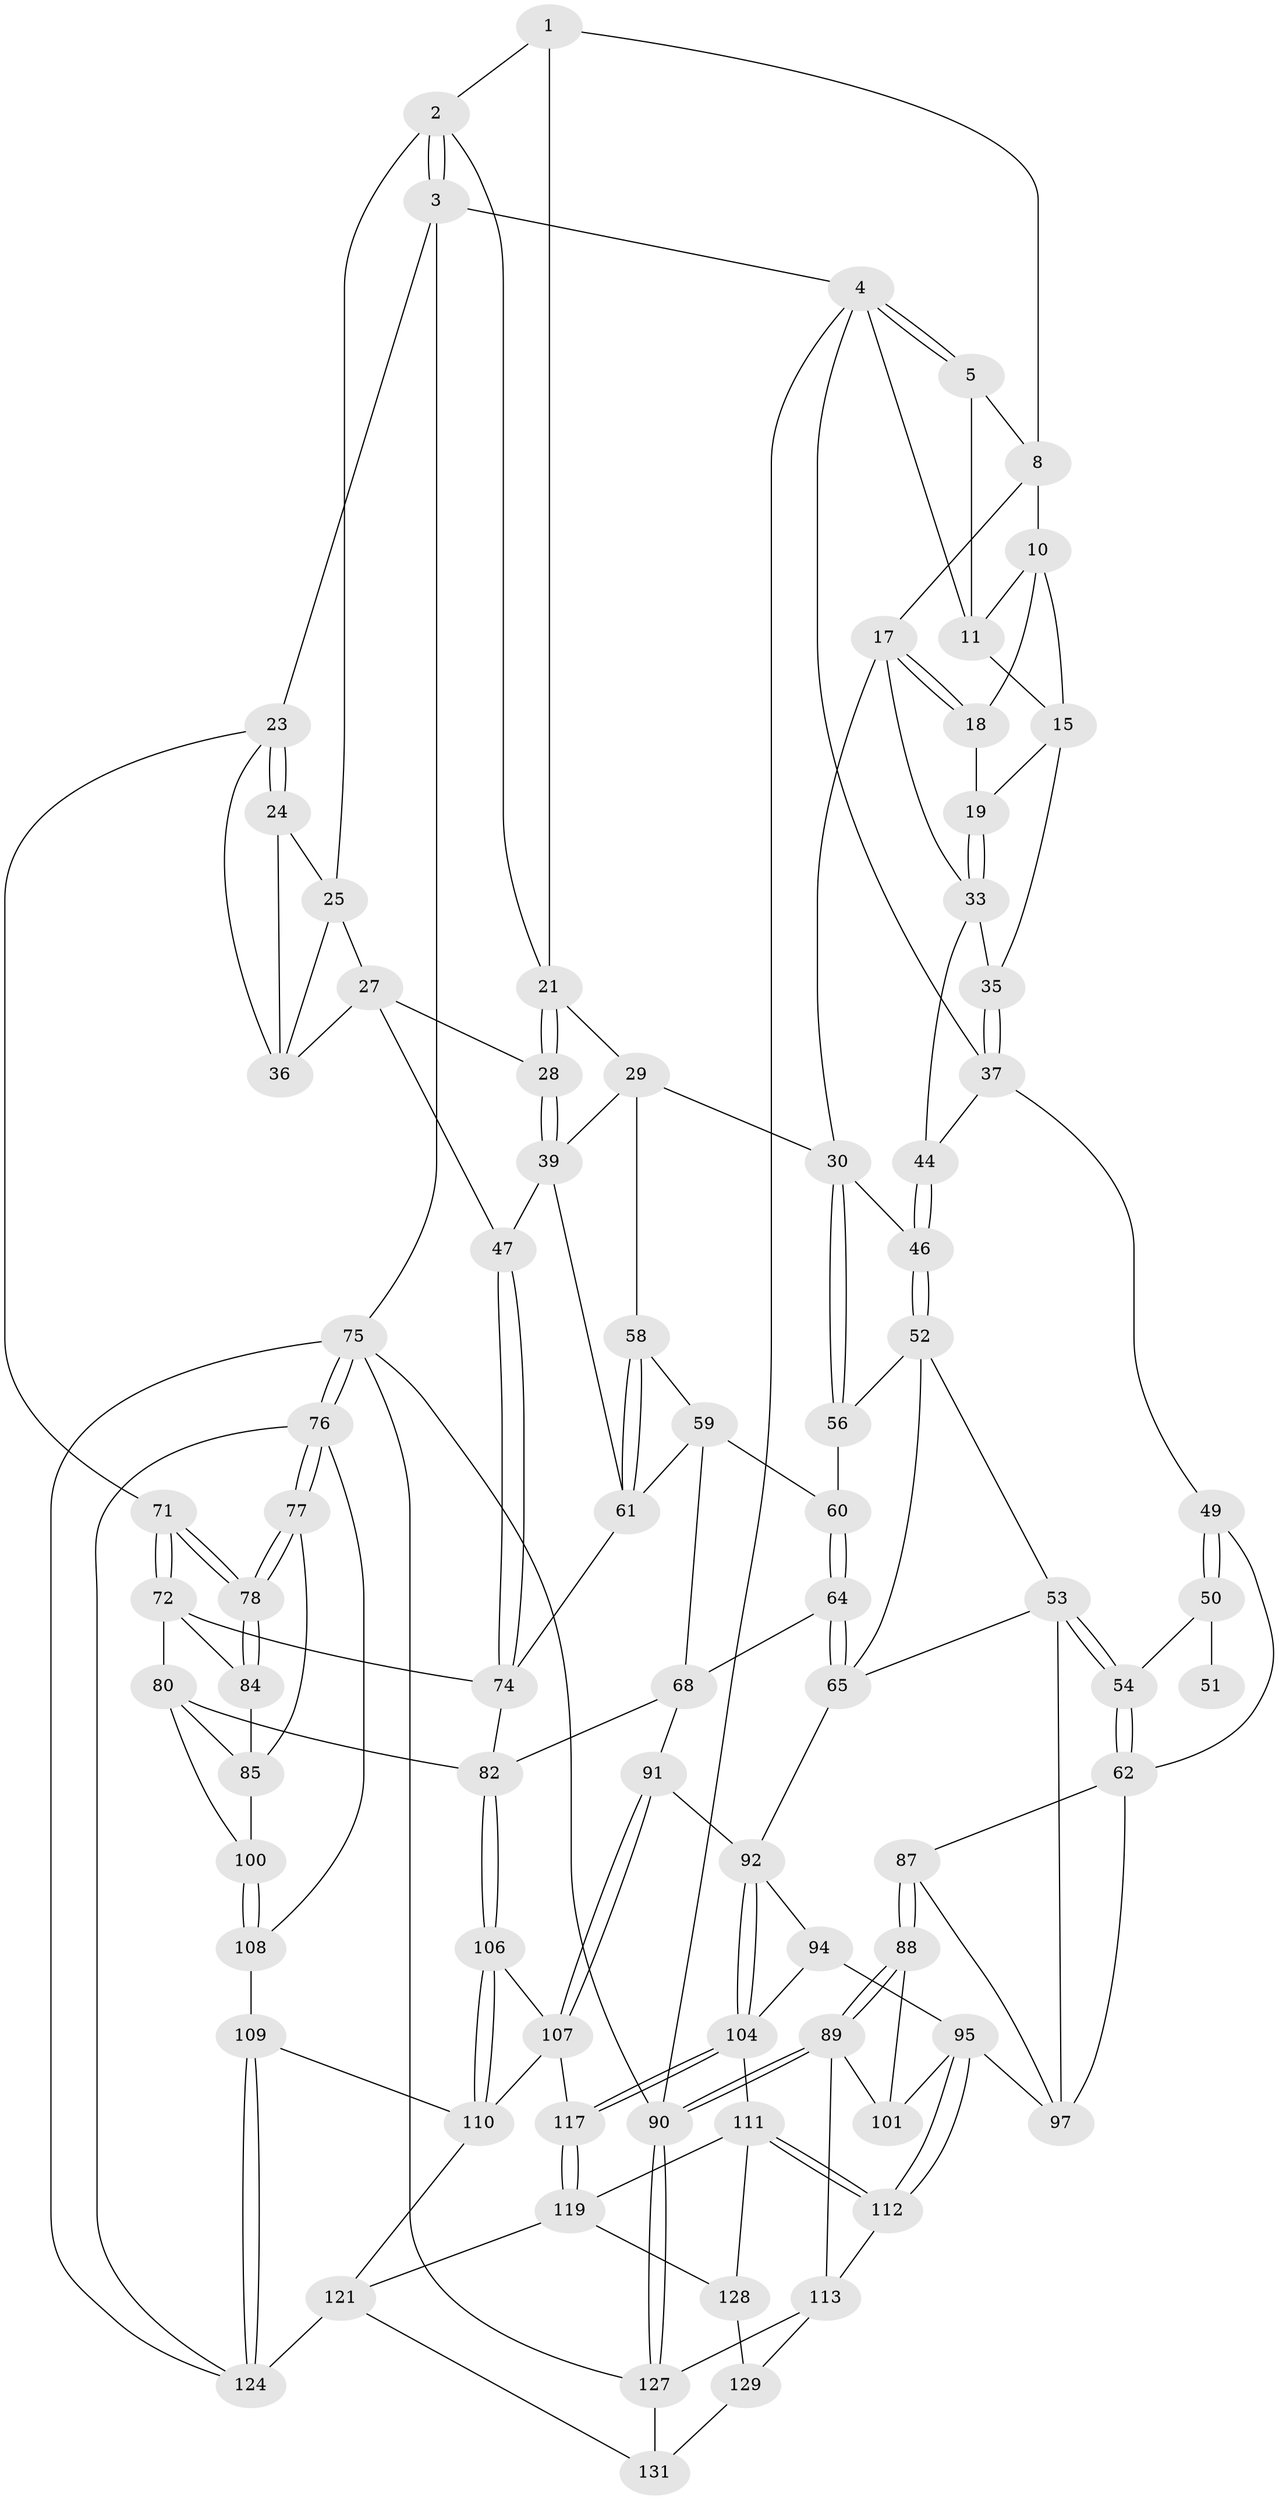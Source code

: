 // Generated by graph-tools (version 1.1) at 2025/52/02/27/25 19:52:38]
// undirected, 82 vertices, 184 edges
graph export_dot {
graph [start="1"]
  node [color=gray90,style=filled];
  1 [pos="+0.7323520444550397+0",super="+7"];
  2 [pos="+1+0",super="+20"];
  3 [pos="+1+0"];
  4 [pos="+0+0",super="+13"];
  5 [pos="+0.22322963901051726+0",super="+6"];
  8 [pos="+0.5102450387097612+0.0784676054195477",super="+9"];
  10 [pos="+0.27606282603628773+0",super="+14"];
  11 [pos="+0.22771071806237408+0",super="+12"];
  15 [pos="+0.22482226530574645+0.09572445588987416",super="+16"];
  17 [pos="+0.3794723471240778+0.21030275483461475",super="+32"];
  18 [pos="+0.29708647095623514+0.1423743389535255"];
  19 [pos="+0.24124697512754326+0.17834096502612662"];
  21 [pos="+0.6606449449802859+0.14485126359351916",super="+22"];
  23 [pos="+1+0",super="+41"];
  24 [pos="+0.8776322783831204+0.16323082535591202"];
  25 [pos="+0.7562134782900429+0.11278151878105985",super="+26"];
  27 [pos="+0.7736181051582943+0.2672128180470869",super="+43"];
  28 [pos="+0.7346465736035831+0.2812619414182434"];
  29 [pos="+0.5397817326518387+0.2733508300405382",super="+40"];
  30 [pos="+0.4115590258360586+0.28533183958762165",super="+31"];
  33 [pos="+0.2230623322316413+0.212234496183978",super="+34"];
  35 [pos="+0.12616527999697058+0.18340486129117772"];
  36 [pos="+0.8318082913551288+0.23605231989960623",super="+42"];
  37 [pos="+0+0.2646740133273007",super="+38"];
  39 [pos="+0.7285429304840574+0.2923136029598857",super="+48"];
  44 [pos="+0.18829684434543104+0.3250010709130976",super="+45"];
  46 [pos="+0.21274596831879994+0.34491595240415684"];
  47 [pos="+0.8724189138271171+0.3937931606101498"];
  49 [pos="+0+0.528808360093328"];
  50 [pos="+0.06013905076709676+0.40176836226806323",super="+55"];
  51 [pos="+0.10801061921150251+0.3705801333764339"];
  52 [pos="+0.21561221082408683+0.3570409484756683",super="+57"];
  53 [pos="+0.21316426069329616+0.3990988872547072",super="+70"];
  54 [pos="+0.12522532916856707+0.504049983365793"];
  56 [pos="+0.4046315115815907+0.3667440281191963"];
  58 [pos="+0.5853436172890624+0.35837766778156044"];
  59 [pos="+0.5735422159278463+0.3947253682343568",super="+67"];
  60 [pos="+0.5289547348924134+0.4202617636757939"];
  61 [pos="+0.7130369015428454+0.41966558959729533",super="+69"];
  62 [pos="+0.1106023098455544+0.5374499689476344",super="+63"];
  64 [pos="+0.48927691455466604+0.49347476699854426"];
  65 [pos="+0.46282313244989975+0.5086085632515391",super="+66"];
  68 [pos="+0.6108209955248017+0.5021113621656403",super="+86"];
  71 [pos="+1+0.30344818497868215"];
  72 [pos="+0.8947766365481888+0.4181349852745723",super="+73"];
  74 [pos="+0.8747563912696796+0.3990957411356078",super="+79"];
  75 [pos="+1+1",super="+130"];
  76 [pos="+1+0.7310779289088719",super="+115"];
  77 [pos="+1+0.6313544293002895"];
  78 [pos="+1+0.440742462573903"];
  80 [pos="+0.7941452670880178+0.5350709204834457",super="+81"];
  82 [pos="+0.7272258011646193+0.5501857008177354",super="+83"];
  84 [pos="+0.9219072640434594+0.48065570982080585"];
  85 [pos="+0.9168660990904308+0.5238171036356922",super="+98"];
  87 [pos="+0+0.7501668961326734",super="+103"];
  88 [pos="+0+0.7948928098032739",super="+102"];
  89 [pos="+0+0.957340084910701",super="+114"];
  90 [pos="+0+1"];
  91 [pos="+0.6000573747549708+0.6029600340673449"];
  92 [pos="+0.5494833596502459+0.619731362782972",super="+93"];
  94 [pos="+0.4167207030231376+0.6037688129879805"];
  95 [pos="+0.3859317655543706+0.6164483676610968",super="+96"];
  97 [pos="+0.29402778021037673+0.5418874914022739",super="+99"];
  100 [pos="+0.8984834645867615+0.621538107694918"];
  101 [pos="+0.3026521762912354+0.7043895989542984"];
  104 [pos="+0.5105942242942951+0.70206554998288",super="+105"];
  106 [pos="+0.7632350112221362+0.6827386948816285"];
  107 [pos="+0.6427307818482065+0.6931305253485618",super="+116"];
  108 [pos="+0.8799709363486522+0.6991768119463414"];
  109 [pos="+0.8003696087018486+0.7247229009562951"];
  110 [pos="+0.7929213384931412+0.7243227650104207",super="+118"];
  111 [pos="+0.45572109866757693+0.7672193284762598",super="+120"];
  112 [pos="+0.4359263974652725+0.7623732514535249"];
  113 [pos="+0.33428463222931387+0.7695651959522324",super="+126"];
  117 [pos="+0.6242029606200432+0.7431932971400314"];
  119 [pos="+0.6110368253552096+0.7831486520177037",super="+123"];
  121 [pos="+0.7307266836885723+0.8326250583622389",super="+122"];
  124 [pos="+0.897201172086129+0.896493372018966",super="+125"];
  127 [pos="+0.21835506852556852+1",super="+132"];
  128 [pos="+0.4797409926516283+0.8376771864540883"];
  129 [pos="+0.41509349039848303+0.9317897533319259"];
  131 [pos="+0.6371756746816725+0.9837467899084369"];
  1 -- 2;
  1 -- 8;
  1 -- 21;
  2 -- 3;
  2 -- 3;
  2 -- 25;
  2 -- 21;
  3 -- 4;
  3 -- 23;
  3 -- 75;
  4 -- 5;
  4 -- 5;
  4 -- 90;
  4 -- 11;
  4 -- 37;
  5 -- 11;
  5 -- 8;
  8 -- 17;
  8 -- 10;
  10 -- 11;
  10 -- 18;
  10 -- 15;
  11 -- 15;
  15 -- 19;
  15 -- 35;
  17 -- 18;
  17 -- 18;
  17 -- 33;
  17 -- 30;
  18 -- 19;
  19 -- 33;
  19 -- 33;
  21 -- 28;
  21 -- 28;
  21 -- 29;
  23 -- 24;
  23 -- 24;
  23 -- 36;
  23 -- 71;
  24 -- 25;
  24 -- 36;
  25 -- 27;
  25 -- 36;
  27 -- 28;
  27 -- 47;
  27 -- 36;
  28 -- 39;
  28 -- 39;
  29 -- 30;
  29 -- 58;
  29 -- 39;
  30 -- 56;
  30 -- 56;
  30 -- 46;
  33 -- 35;
  33 -- 44;
  35 -- 37;
  35 -- 37;
  37 -- 49;
  37 -- 44;
  39 -- 61;
  39 -- 47;
  44 -- 46;
  44 -- 46;
  46 -- 52;
  46 -- 52;
  47 -- 74;
  47 -- 74;
  49 -- 50;
  49 -- 50;
  49 -- 62;
  50 -- 51 [weight=2];
  50 -- 54;
  52 -- 53;
  52 -- 56;
  52 -- 65;
  53 -- 54;
  53 -- 54;
  53 -- 65;
  53 -- 97;
  54 -- 62;
  54 -- 62;
  56 -- 60;
  58 -- 59;
  58 -- 61;
  58 -- 61;
  59 -- 60;
  59 -- 68;
  59 -- 61;
  60 -- 64;
  60 -- 64;
  61 -- 74;
  62 -- 97;
  62 -- 87;
  64 -- 65;
  64 -- 65;
  64 -- 68;
  65 -- 92;
  68 -- 82;
  68 -- 91;
  71 -- 72;
  71 -- 72;
  71 -- 78;
  71 -- 78;
  72 -- 84;
  72 -- 74;
  72 -- 80;
  74 -- 82;
  75 -- 76;
  75 -- 76;
  75 -- 90;
  75 -- 124;
  75 -- 127;
  76 -- 77;
  76 -- 77;
  76 -- 108;
  76 -- 124;
  77 -- 78;
  77 -- 78;
  77 -- 85;
  78 -- 84;
  78 -- 84;
  80 -- 85;
  80 -- 82;
  80 -- 100;
  82 -- 106;
  82 -- 106;
  84 -- 85;
  85 -- 100;
  87 -- 88 [weight=2];
  87 -- 88;
  87 -- 97;
  88 -- 89;
  88 -- 89;
  88 -- 101;
  89 -- 90;
  89 -- 90;
  89 -- 101;
  89 -- 113;
  90 -- 127;
  90 -- 127;
  91 -- 92;
  91 -- 107;
  91 -- 107;
  92 -- 104;
  92 -- 104;
  92 -- 94;
  94 -- 95;
  94 -- 104;
  95 -- 112;
  95 -- 112;
  95 -- 97;
  95 -- 101;
  100 -- 108;
  100 -- 108;
  104 -- 117;
  104 -- 117;
  104 -- 111;
  106 -- 107;
  106 -- 110;
  106 -- 110;
  107 -- 117;
  107 -- 110;
  108 -- 109;
  109 -- 110;
  109 -- 124;
  109 -- 124;
  110 -- 121;
  111 -- 112;
  111 -- 112;
  111 -- 128;
  111 -- 119;
  112 -- 113;
  113 -- 129;
  113 -- 127;
  117 -- 119;
  117 -- 119;
  119 -- 128;
  119 -- 121;
  121 -- 124;
  121 -- 131;
  127 -- 131;
  128 -- 129;
  129 -- 131;
}
